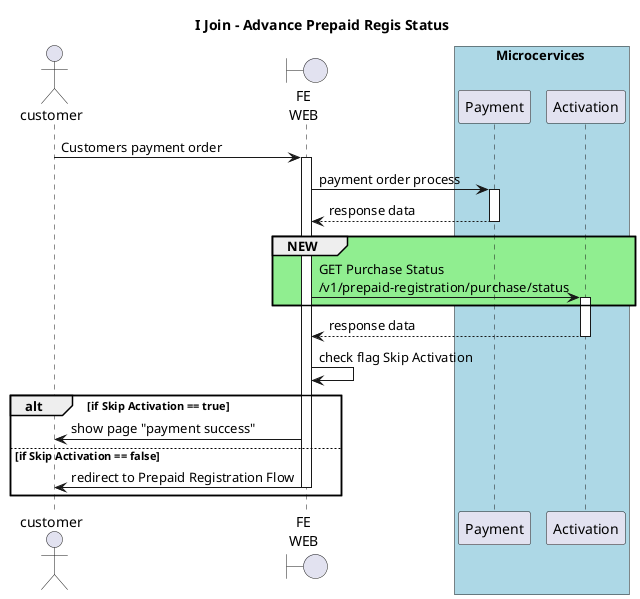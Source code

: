 @startuml Checkout
title I Join - Advance Prepaid Regis Status

actor customer as cust
boundary "FE\nWEB" as web
box Microcervices #LightBlue
participant "Payment" as Payment
participant "Activation" as Activation
end box

cust->web++: Customers payment order
web -> Payment ++ : payment order process
Payment --> web -- : response data
group #LightGreen NEW
    web->Activation++: GET Purchase Status\n/v1/prepaid-registration/purchase/status
end
Activation-->web--: response data
web -> web : check flag Skip Activation
alt if Skip Activation == true
    web -> cust : show page "payment success"

else if Skip Activation == false
    web -> cust --: redirect to Prepaid Registration Flow

end

@enduml